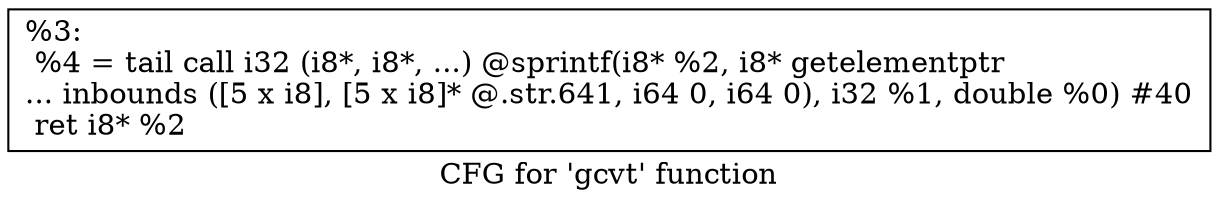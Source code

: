 digraph "CFG for 'gcvt' function" {
	label="CFG for 'gcvt' function";

	Node0x1e8da20 [shape=record,label="{%3:\l  %4 = tail call i32 (i8*, i8*, ...) @sprintf(i8* %2, i8* getelementptr\l... inbounds ([5 x i8], [5 x i8]* @.str.641, i64 0, i64 0), i32 %1, double %0) #40\l  ret i8* %2\l}"];
}
